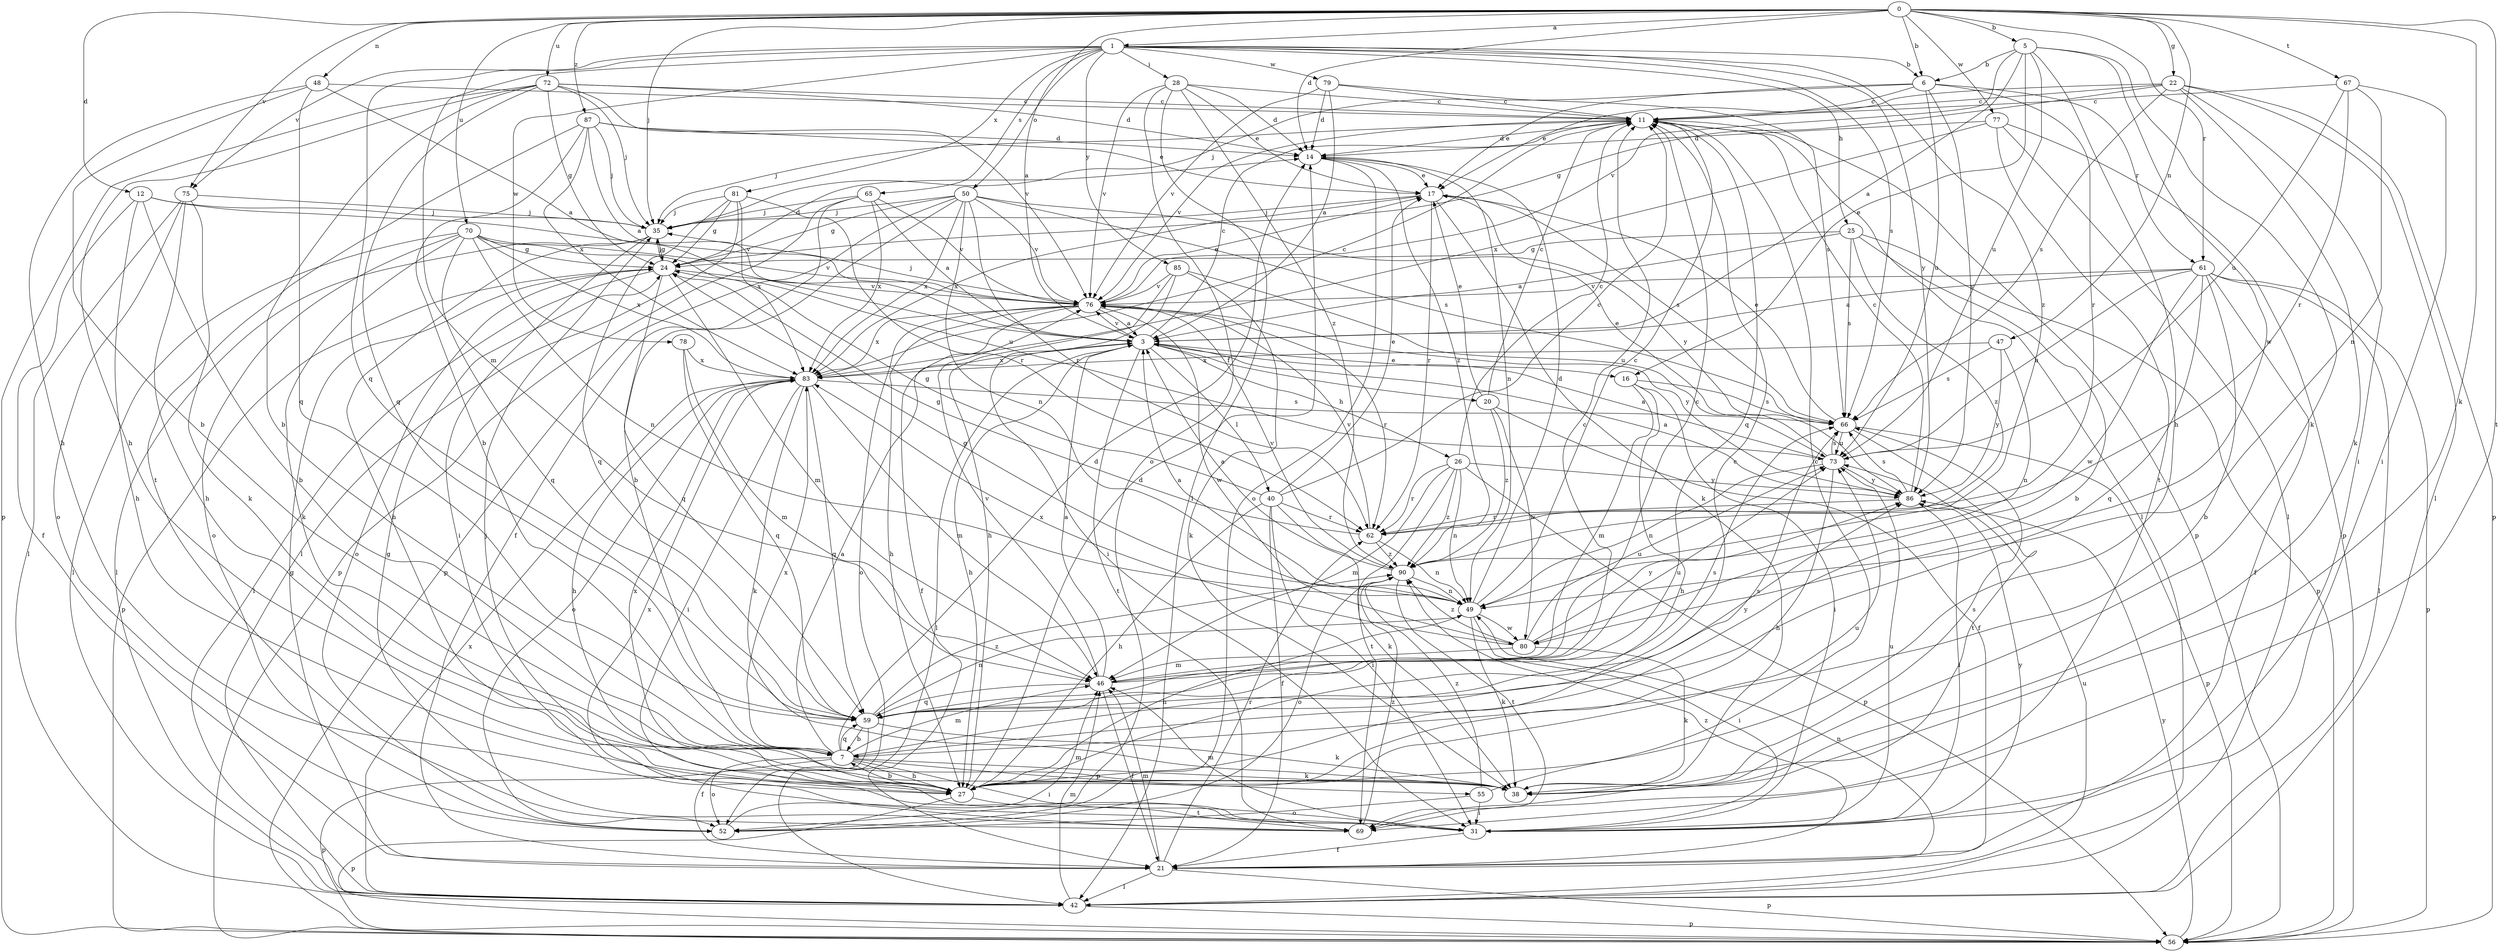 strict digraph  {
0;
1;
3;
5;
6;
7;
11;
12;
14;
16;
17;
20;
21;
22;
24;
25;
26;
27;
28;
31;
35;
38;
40;
42;
46;
47;
48;
49;
50;
52;
55;
56;
59;
61;
62;
65;
66;
67;
69;
70;
72;
73;
75;
76;
77;
78;
79;
80;
81;
83;
85;
86;
87;
90;
0 -> 1  [label=a];
0 -> 3  [label=a];
0 -> 5  [label=b];
0 -> 6  [label=b];
0 -> 12  [label=d];
0 -> 14  [label=d];
0 -> 22  [label=g];
0 -> 35  [label=j];
0 -> 38  [label=k];
0 -> 47  [label=n];
0 -> 48  [label=n];
0 -> 61  [label=r];
0 -> 67  [label=t];
0 -> 69  [label=t];
0 -> 70  [label=u];
0 -> 72  [label=u];
0 -> 75  [label=v];
0 -> 77  [label=w];
0 -> 87  [label=z];
1 -> 6  [label=b];
1 -> 25  [label=h];
1 -> 28  [label=i];
1 -> 46  [label=m];
1 -> 50  [label=o];
1 -> 59  [label=q];
1 -> 65  [label=s];
1 -> 66  [label=s];
1 -> 75  [label=v];
1 -> 78  [label=w];
1 -> 79  [label=w];
1 -> 81  [label=x];
1 -> 85  [label=y];
1 -> 86  [label=y];
1 -> 90  [label=z];
3 -> 11  [label=c];
3 -> 16  [label=e];
3 -> 20  [label=f];
3 -> 26  [label=h];
3 -> 27  [label=h];
3 -> 40  [label=l];
3 -> 42  [label=l];
3 -> 69  [label=t];
3 -> 76  [label=v];
3 -> 83  [label=x];
5 -> 3  [label=a];
5 -> 6  [label=b];
5 -> 16  [label=e];
5 -> 27  [label=h];
5 -> 38  [label=k];
5 -> 73  [label=u];
5 -> 76  [label=v];
5 -> 80  [label=w];
6 -> 11  [label=c];
6 -> 17  [label=e];
6 -> 35  [label=j];
6 -> 61  [label=r];
6 -> 62  [label=r];
6 -> 73  [label=u];
6 -> 86  [label=y];
7 -> 3  [label=a];
7 -> 14  [label=d];
7 -> 27  [label=h];
7 -> 31  [label=i];
7 -> 38  [label=k];
7 -> 46  [label=m];
7 -> 52  [label=o];
7 -> 55  [label=p];
7 -> 56  [label=p];
7 -> 59  [label=q];
7 -> 66  [label=s];
7 -> 83  [label=x];
11 -> 14  [label=d];
11 -> 35  [label=j];
11 -> 42  [label=l];
11 -> 56  [label=p];
11 -> 59  [label=q];
11 -> 76  [label=v];
12 -> 7  [label=b];
12 -> 21  [label=f];
12 -> 27  [label=h];
12 -> 35  [label=j];
12 -> 76  [label=v];
14 -> 17  [label=e];
14 -> 49  [label=n];
14 -> 52  [label=o];
14 -> 90  [label=z];
16 -> 27  [label=h];
16 -> 31  [label=i];
16 -> 46  [label=m];
16 -> 66  [label=s];
17 -> 35  [label=j];
17 -> 38  [label=k];
17 -> 62  [label=r];
17 -> 66  [label=s];
17 -> 83  [label=x];
20 -> 11  [label=c];
20 -> 17  [label=e];
20 -> 21  [label=f];
20 -> 80  [label=w];
20 -> 90  [label=z];
21 -> 24  [label=g];
21 -> 42  [label=l];
21 -> 46  [label=m];
21 -> 49  [label=n];
21 -> 56  [label=p];
21 -> 62  [label=r];
21 -> 90  [label=z];
22 -> 11  [label=c];
22 -> 17  [label=e];
22 -> 24  [label=g];
22 -> 31  [label=i];
22 -> 38  [label=k];
22 -> 42  [label=l];
22 -> 56  [label=p];
22 -> 66  [label=s];
24 -> 14  [label=d];
24 -> 35  [label=j];
24 -> 42  [label=l];
24 -> 46  [label=m];
24 -> 52  [label=o];
24 -> 56  [label=p];
24 -> 59  [label=q];
24 -> 76  [label=v];
25 -> 3  [label=a];
25 -> 7  [label=b];
25 -> 24  [label=g];
25 -> 56  [label=p];
25 -> 66  [label=s];
25 -> 90  [label=z];
26 -> 11  [label=c];
26 -> 46  [label=m];
26 -> 49  [label=n];
26 -> 56  [label=p];
26 -> 62  [label=r];
26 -> 69  [label=t];
26 -> 86  [label=y];
26 -> 90  [label=z];
27 -> 7  [label=b];
27 -> 11  [label=c];
27 -> 14  [label=d];
27 -> 56  [label=p];
27 -> 69  [label=t];
27 -> 73  [label=u];
27 -> 83  [label=x];
28 -> 11  [label=c];
28 -> 14  [label=d];
28 -> 17  [label=e];
28 -> 42  [label=l];
28 -> 52  [label=o];
28 -> 76  [label=v];
28 -> 90  [label=z];
31 -> 21  [label=f];
31 -> 35  [label=j];
31 -> 46  [label=m];
31 -> 73  [label=u];
31 -> 86  [label=y];
35 -> 24  [label=g];
35 -> 27  [label=h];
35 -> 31  [label=i];
35 -> 42  [label=l];
38 -> 66  [label=s];
40 -> 11  [label=c];
40 -> 17  [label=e];
40 -> 21  [label=f];
40 -> 24  [label=g];
40 -> 27  [label=h];
40 -> 31  [label=i];
40 -> 38  [label=k];
40 -> 62  [label=r];
42 -> 46  [label=m];
42 -> 56  [label=p];
42 -> 73  [label=u];
42 -> 83  [label=x];
46 -> 3  [label=a];
46 -> 11  [label=c];
46 -> 21  [label=f];
46 -> 59  [label=q];
46 -> 73  [label=u];
46 -> 76  [label=v];
47 -> 49  [label=n];
47 -> 66  [label=s];
47 -> 83  [label=x];
47 -> 86  [label=y];
48 -> 3  [label=a];
48 -> 7  [label=b];
48 -> 11  [label=c];
48 -> 27  [label=h];
48 -> 59  [label=q];
49 -> 3  [label=a];
49 -> 11  [label=c];
49 -> 14  [label=d];
49 -> 24  [label=g];
49 -> 27  [label=h];
49 -> 31  [label=i];
49 -> 38  [label=k];
49 -> 80  [label=w];
50 -> 7  [label=b];
50 -> 24  [label=g];
50 -> 35  [label=j];
50 -> 49  [label=n];
50 -> 56  [label=p];
50 -> 62  [label=r];
50 -> 66  [label=s];
50 -> 76  [label=v];
50 -> 83  [label=x];
50 -> 86  [label=y];
52 -> 46  [label=m];
55 -> 11  [label=c];
55 -> 31  [label=i];
55 -> 52  [label=o];
55 -> 90  [label=z];
56 -> 86  [label=y];
59 -> 7  [label=b];
59 -> 11  [label=c];
59 -> 21  [label=f];
59 -> 38  [label=k];
59 -> 49  [label=n];
59 -> 66  [label=s];
59 -> 86  [label=y];
59 -> 90  [label=z];
61 -> 3  [label=a];
61 -> 7  [label=b];
61 -> 21  [label=f];
61 -> 42  [label=l];
61 -> 56  [label=p];
61 -> 59  [label=q];
61 -> 73  [label=u];
61 -> 76  [label=v];
61 -> 80  [label=w];
62 -> 24  [label=g];
62 -> 49  [label=n];
62 -> 76  [label=v];
62 -> 90  [label=z];
65 -> 3  [label=a];
65 -> 21  [label=f];
65 -> 35  [label=j];
65 -> 56  [label=p];
65 -> 76  [label=v];
65 -> 83  [label=x];
66 -> 17  [label=e];
66 -> 56  [label=p];
66 -> 69  [label=t];
66 -> 73  [label=u];
67 -> 11  [label=c];
67 -> 31  [label=i];
67 -> 49  [label=n];
67 -> 62  [label=r];
67 -> 73  [label=u];
69 -> 24  [label=g];
69 -> 83  [label=x];
69 -> 90  [label=z];
70 -> 24  [label=g];
70 -> 38  [label=k];
70 -> 42  [label=l];
70 -> 49  [label=n];
70 -> 52  [label=o];
70 -> 59  [label=q];
70 -> 73  [label=u];
70 -> 76  [label=v];
70 -> 83  [label=x];
72 -> 7  [label=b];
72 -> 11  [label=c];
72 -> 14  [label=d];
72 -> 24  [label=g];
72 -> 27  [label=h];
72 -> 35  [label=j];
72 -> 56  [label=p];
72 -> 59  [label=q];
72 -> 76  [label=v];
73 -> 3  [label=a];
73 -> 17  [label=e];
73 -> 27  [label=h];
73 -> 49  [label=n];
73 -> 66  [label=s];
73 -> 86  [label=y];
75 -> 27  [label=h];
75 -> 35  [label=j];
75 -> 38  [label=k];
75 -> 42  [label=l];
75 -> 52  [label=o];
76 -> 3  [label=a];
76 -> 17  [label=e];
76 -> 21  [label=f];
76 -> 27  [label=h];
76 -> 35  [label=j];
76 -> 52  [label=o];
76 -> 62  [label=r];
76 -> 80  [label=w];
76 -> 83  [label=x];
76 -> 86  [label=y];
77 -> 14  [label=d];
77 -> 42  [label=l];
77 -> 56  [label=p];
77 -> 69  [label=t];
77 -> 83  [label=x];
78 -> 46  [label=m];
78 -> 59  [label=q];
78 -> 83  [label=x];
79 -> 3  [label=a];
79 -> 11  [label=c];
79 -> 14  [label=d];
79 -> 66  [label=s];
79 -> 76  [label=v];
80 -> 38  [label=k];
80 -> 46  [label=m];
80 -> 73  [label=u];
80 -> 83  [label=x];
80 -> 86  [label=y];
80 -> 90  [label=z];
81 -> 24  [label=g];
81 -> 35  [label=j];
81 -> 42  [label=l];
81 -> 59  [label=q];
81 -> 62  [label=r];
81 -> 83  [label=x];
83 -> 11  [label=c];
83 -> 27  [label=h];
83 -> 31  [label=i];
83 -> 38  [label=k];
83 -> 46  [label=m];
83 -> 52  [label=o];
83 -> 59  [label=q];
83 -> 66  [label=s];
85 -> 27  [label=h];
85 -> 31  [label=i];
85 -> 38  [label=k];
85 -> 73  [label=u];
85 -> 76  [label=v];
86 -> 3  [label=a];
86 -> 11  [label=c];
86 -> 31  [label=i];
86 -> 62  [label=r];
86 -> 66  [label=s];
87 -> 3  [label=a];
87 -> 7  [label=b];
87 -> 14  [label=d];
87 -> 17  [label=e];
87 -> 35  [label=j];
87 -> 69  [label=t];
87 -> 83  [label=x];
90 -> 3  [label=a];
90 -> 49  [label=n];
90 -> 52  [label=o];
90 -> 69  [label=t];
90 -> 76  [label=v];
}
